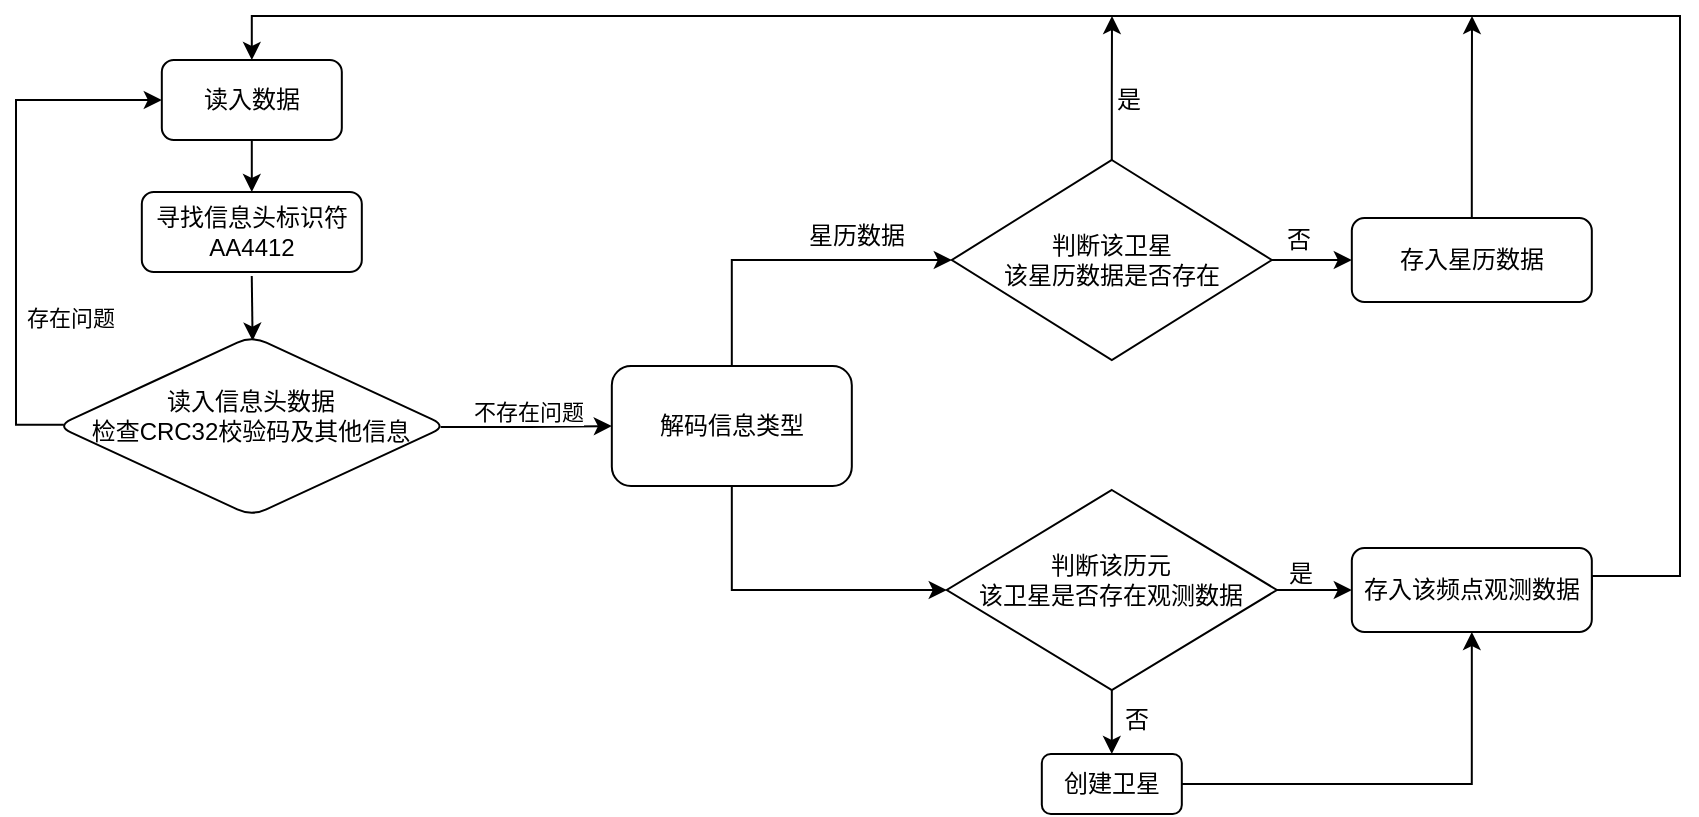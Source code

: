 <mxfile version="22.0.3" type="device">
  <diagram id="_mnED5lJf-ZrEpUt51t7" name="�� 1 ҳ">
    <mxGraphModel dx="869" dy="704" grid="1" gridSize="10" guides="1" tooltips="1" connect="1" arrows="1" fold="1" page="1" pageScale="1" pageWidth="1169" pageHeight="827" math="0" shadow="0">
      <root>
        <mxCell id="0" />
        <mxCell id="1" parent="0" />
        <mxCell id="NYwk6JKb0mJ_Ef6afmtC-3" value="" style="edgeStyle=orthogonalEdgeStyle;rounded=0;orthogonalLoop=1;jettySize=auto;html=1;" parent="1" source="NYwk6JKb0mJ_Ef6afmtC-1" target="NYwk6JKb0mJ_Ef6afmtC-2" edge="1">
          <mxGeometry relative="1" as="geometry" />
        </mxCell>
        <mxCell id="NYwk6JKb0mJ_Ef6afmtC-1" value="读入数据" style="rounded=1;whiteSpace=wrap;html=1;" parent="1" vertex="1">
          <mxGeometry x="121.91" y="142" width="90" height="40" as="geometry" />
        </mxCell>
        <mxCell id="NYwk6JKb0mJ_Ef6afmtC-8" value="" style="edgeStyle=orthogonalEdgeStyle;rounded=0;orthogonalLoop=1;jettySize=auto;html=1;entryX=0.502;entryY=0.026;entryDx=0;entryDy=0;entryPerimeter=0;" parent="1" target="NYwk6JKb0mJ_Ef6afmtC-7" edge="1">
          <mxGeometry relative="1" as="geometry">
            <mxPoint x="166.879" y="250.0" as="sourcePoint" />
            <mxPoint x="166.879" y="282.014" as="targetPoint" />
          </mxGeometry>
        </mxCell>
        <mxCell id="NYwk6JKb0mJ_Ef6afmtC-2" value="寻找信息头标识符AA4412" style="whiteSpace=wrap;html=1;rounded=1;" parent="1" vertex="1">
          <mxGeometry x="111.91" y="208" width="110" height="40" as="geometry" />
        </mxCell>
        <mxCell id="NYwk6JKb0mJ_Ef6afmtC-9" style="edgeStyle=orthogonalEdgeStyle;rounded=0;orthogonalLoop=1;jettySize=auto;html=1;exitX=0.018;exitY=0.493;exitDx=0;exitDy=0;entryX=0;entryY=0.5;entryDx=0;entryDy=0;exitPerimeter=0;" parent="1" source="NYwk6JKb0mJ_Ef6afmtC-7" target="NYwk6JKb0mJ_Ef6afmtC-1" edge="1">
          <mxGeometry relative="1" as="geometry">
            <mxPoint x="96.91" y="140" as="targetPoint" />
            <Array as="points">
              <mxPoint x="49" y="324" />
              <mxPoint x="49" y="162" />
            </Array>
          </mxGeometry>
        </mxCell>
        <mxCell id="NYwk6JKb0mJ_Ef6afmtC-10" value="存在问题" style="edgeLabel;html=1;align=center;verticalAlign=middle;resizable=0;points=[];" parent="NYwk6JKb0mJ_Ef6afmtC-9" vertex="1" connectable="0">
          <mxGeometry x="-0.401" y="-7" relative="1" as="geometry">
            <mxPoint x="20" as="offset" />
          </mxGeometry>
        </mxCell>
        <mxCell id="NYwk6JKb0mJ_Ef6afmtC-12" value="" style="edgeStyle=orthogonalEdgeStyle;rounded=0;orthogonalLoop=1;jettySize=auto;html=1;exitX=0.984;exitY=0.505;exitDx=0;exitDy=0;exitPerimeter=0;" parent="1" source="NYwk6JKb0mJ_Ef6afmtC-7" target="NYwk6JKb0mJ_Ef6afmtC-11" edge="1">
          <mxGeometry relative="1" as="geometry" />
        </mxCell>
        <mxCell id="NYwk6JKb0mJ_Ef6afmtC-13" value="不存在问题" style="edgeLabel;html=1;align=center;verticalAlign=middle;resizable=0;points=[];" parent="NYwk6JKb0mJ_Ef6afmtC-12" vertex="1" connectable="0">
          <mxGeometry x="-0.362" y="8" relative="1" as="geometry">
            <mxPoint x="16" as="offset" />
          </mxGeometry>
        </mxCell>
        <mxCell id="NYwk6JKb0mJ_Ef6afmtC-7" value="读入信息头数据&lt;br&gt;检查CRC32校验码及其他信息" style="rhombus;whiteSpace=wrap;html=1;rounded=1;arcSize=16;labelPosition=center;verticalLabelPosition=middle;align=center;verticalAlign=middle;spacing=2;spacingTop=-10;" parent="1" vertex="1">
          <mxGeometry x="69.41" y="280" width="195" height="90" as="geometry" />
        </mxCell>
        <mxCell id="NYwk6JKb0mJ_Ef6afmtC-15" value="" style="edgeStyle=elbowEdgeStyle;rounded=0;orthogonalLoop=1;jettySize=auto;html=1;exitX=0.5;exitY=1;exitDx=0;exitDy=0;elbow=vertical;entryX=0;entryY=0.5;entryDx=0;entryDy=0;" parent="1" source="NYwk6JKb0mJ_Ef6afmtC-11" target="NYwk6JKb0mJ_Ef6afmtC-24" edge="1">
          <mxGeometry relative="1" as="geometry">
            <mxPoint x="216.91" y="450" as="sourcePoint" />
            <mxPoint x="80.91" y="545" as="targetPoint" />
            <Array as="points">
              <mxPoint x="460" y="407" />
            </Array>
          </mxGeometry>
        </mxCell>
        <mxCell id="NYwk6JKb0mJ_Ef6afmtC-19" value="" style="edgeStyle=orthogonalEdgeStyle;rounded=0;orthogonalLoop=1;jettySize=auto;html=1;exitX=0.5;exitY=0;exitDx=0;exitDy=0;entryX=0;entryY=0.5;entryDx=0;entryDy=0;" parent="1" source="NYwk6JKb0mJ_Ef6afmtC-11" target="NYwk6JKb0mJ_Ef6afmtC-23" edge="1">
          <mxGeometry relative="1" as="geometry">
            <mxPoint x="416.91" y="-20" as="sourcePoint" />
            <mxPoint x="256.91" y="230.0" as="targetPoint" />
          </mxGeometry>
        </mxCell>
        <mxCell id="NYwk6JKb0mJ_Ef6afmtC-11" value="解码信息类型" style="whiteSpace=wrap;html=1;rounded=1;arcSize=16;spacing=2;spacingTop=0;" parent="1" vertex="1">
          <mxGeometry x="346.91" y="295" width="120" height="60" as="geometry" />
        </mxCell>
        <mxCell id="NYwk6JKb0mJ_Ef6afmtC-22" value="星历数据" style="text;html=1;align=center;verticalAlign=middle;resizable=0;points=[];autosize=1;strokeColor=none;fillColor=none;" parent="1" vertex="1">
          <mxGeometry x="433.91" y="215" width="70" height="30" as="geometry" />
        </mxCell>
        <mxCell id="NYwk6JKb0mJ_Ef6afmtC-46" style="edgeStyle=orthogonalEdgeStyle;rounded=0;orthogonalLoop=1;jettySize=auto;html=1;entryX=0;entryY=0.5;entryDx=0;entryDy=0;" parent="1" source="NYwk6JKb0mJ_Ef6afmtC-23" target="NYwk6JKb0mJ_Ef6afmtC-35" edge="1">
          <mxGeometry relative="1" as="geometry" />
        </mxCell>
        <mxCell id="NYwk6JKb0mJ_Ef6afmtC-54" style="edgeStyle=orthogonalEdgeStyle;rounded=0;orthogonalLoop=1;jettySize=auto;html=1;" parent="1" source="NYwk6JKb0mJ_Ef6afmtC-23" edge="1">
          <mxGeometry relative="1" as="geometry">
            <mxPoint x="597" y="120" as="targetPoint" />
          </mxGeometry>
        </mxCell>
        <mxCell id="NYwk6JKb0mJ_Ef6afmtC-23" value="判断该卫星&lt;br&gt;该星历数据是否存在" style="rhombus;whiteSpace=wrap;html=1;" parent="1" vertex="1">
          <mxGeometry x="516.91" y="192" width="160" height="100" as="geometry" />
        </mxCell>
        <mxCell id="NYwk6JKb0mJ_Ef6afmtC-28" value="" style="edgeStyle=orthogonalEdgeStyle;rounded=0;orthogonalLoop=1;jettySize=auto;html=1;" parent="1" source="NYwk6JKb0mJ_Ef6afmtC-24" target="NYwk6JKb0mJ_Ef6afmtC-27" edge="1">
          <mxGeometry relative="1" as="geometry" />
        </mxCell>
        <mxCell id="NYwk6JKb0mJ_Ef6afmtC-30" value="" style="edgeStyle=orthogonalEdgeStyle;rounded=0;orthogonalLoop=1;jettySize=auto;html=1;exitX=0.5;exitY=1;exitDx=0;exitDy=0;" parent="1" source="NYwk6JKb0mJ_Ef6afmtC-24" target="NYwk6JKb0mJ_Ef6afmtC-29" edge="1">
          <mxGeometry relative="1" as="geometry">
            <mxPoint x="560" y="515" as="sourcePoint" />
          </mxGeometry>
        </mxCell>
        <mxCell id="NYwk6JKb0mJ_Ef6afmtC-24" value="判断该历元&lt;br&gt;该卫星是否存在观测数据" style="rhombus;whiteSpace=wrap;html=1;spacingTop=-10;" parent="1" vertex="1">
          <mxGeometry x="514.37" y="357" width="165.09" height="100" as="geometry" />
        </mxCell>
        <mxCell id="NYwk6JKb0mJ_Ef6afmtC-50" style="edgeStyle=orthogonalEdgeStyle;rounded=0;orthogonalLoop=1;jettySize=auto;html=1;exitX=1;exitY=0.5;exitDx=0;exitDy=0;entryX=0.5;entryY=0;entryDx=0;entryDy=0;" parent="1" source="NYwk6JKb0mJ_Ef6afmtC-27" target="NYwk6JKb0mJ_Ef6afmtC-1" edge="1">
          <mxGeometry relative="1" as="geometry">
            <mxPoint x="240" y="140" as="targetPoint" />
            <Array as="points">
              <mxPoint x="837" y="400" />
              <mxPoint x="881" y="400" />
              <mxPoint x="881" y="120" />
              <mxPoint x="167" y="120" />
            </Array>
          </mxGeometry>
        </mxCell>
        <mxCell id="NYwk6JKb0mJ_Ef6afmtC-27" value="存入该频点观测数据" style="rounded=1;whiteSpace=wrap;html=1;" parent="1" vertex="1">
          <mxGeometry x="716.91" y="386" width="120" height="42" as="geometry" />
        </mxCell>
        <mxCell id="NYwk6JKb0mJ_Ef6afmtC-34" style="edgeStyle=orthogonalEdgeStyle;rounded=0;orthogonalLoop=1;jettySize=auto;html=1;entryX=0.5;entryY=1;entryDx=0;entryDy=0;" parent="1" source="NYwk6JKb0mJ_Ef6afmtC-29" target="NYwk6JKb0mJ_Ef6afmtC-27" edge="1">
          <mxGeometry relative="1" as="geometry" />
        </mxCell>
        <mxCell id="NYwk6JKb0mJ_Ef6afmtC-29" value="创建卫星" style="rounded=1;whiteSpace=wrap;html=1;" parent="1" vertex="1">
          <mxGeometry x="561.91" y="489" width="70" height="30" as="geometry" />
        </mxCell>
        <mxCell id="NYwk6JKb0mJ_Ef6afmtC-31" value="是" style="text;html=1;align=center;verticalAlign=middle;resizable=0;points=[];autosize=1;strokeColor=none;fillColor=none;" parent="1" vertex="1">
          <mxGeometry x="670.91" y="384" width="40" height="30" as="geometry" />
        </mxCell>
        <mxCell id="NYwk6JKb0mJ_Ef6afmtC-32" value="否" style="text;html=1;align=center;verticalAlign=middle;resizable=0;points=[];autosize=1;strokeColor=none;fillColor=none;" parent="1" vertex="1">
          <mxGeometry x="588.91" y="457" width="40" height="30" as="geometry" />
        </mxCell>
        <mxCell id="NYwk6JKb0mJ_Ef6afmtC-53" style="edgeStyle=orthogonalEdgeStyle;rounded=0;orthogonalLoop=1;jettySize=auto;html=1;shadow=0;" parent="1" source="NYwk6JKb0mJ_Ef6afmtC-35" edge="1">
          <mxGeometry relative="1" as="geometry">
            <mxPoint x="777" y="120" as="targetPoint" />
          </mxGeometry>
        </mxCell>
        <mxCell id="NYwk6JKb0mJ_Ef6afmtC-35" value="存入星历数据" style="rounded=1;whiteSpace=wrap;html=1;" parent="1" vertex="1">
          <mxGeometry x="716.91" y="221" width="120" height="42" as="geometry" />
        </mxCell>
        <mxCell id="NYwk6JKb0mJ_Ef6afmtC-37" value="否" style="text;html=1;align=center;verticalAlign=middle;resizable=0;points=[];autosize=1;strokeColor=none;fillColor=none;" parent="1" vertex="1">
          <mxGeometry x="669.91" y="217" width="40" height="30" as="geometry" />
        </mxCell>
        <mxCell id="NYwk6JKb0mJ_Ef6afmtC-55" value="是" style="text;html=1;align=center;verticalAlign=middle;resizable=0;points=[];autosize=1;strokeColor=none;fillColor=none;" parent="1" vertex="1">
          <mxGeometry x="585" y="147" width="40" height="30" as="geometry" />
        </mxCell>
      </root>
    </mxGraphModel>
  </diagram>
</mxfile>
